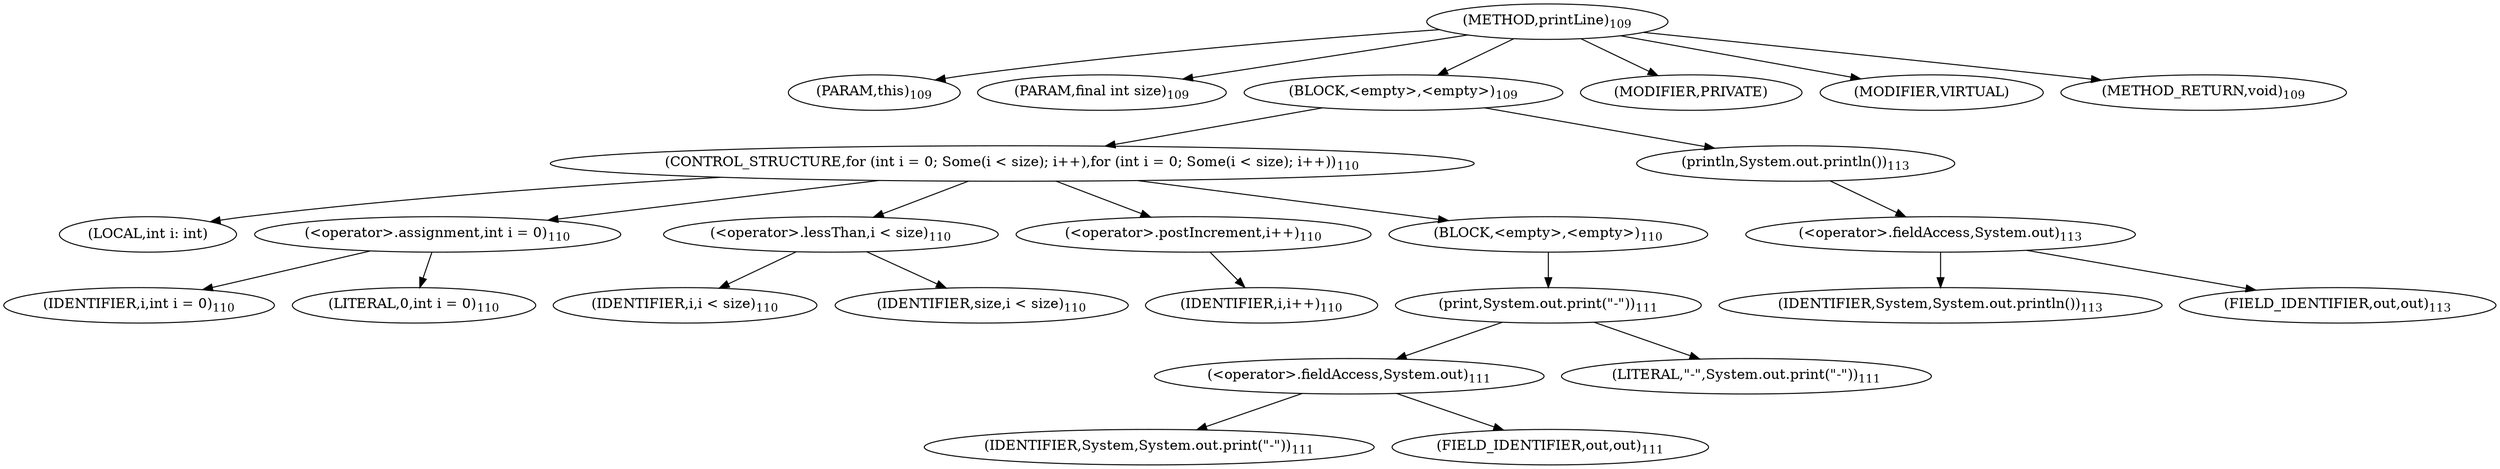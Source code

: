 digraph "printLine" {  
"265" [label = <(METHOD,printLine)<SUB>109</SUB>> ]
"266" [label = <(PARAM,this)<SUB>109</SUB>> ]
"267" [label = <(PARAM,final int size)<SUB>109</SUB>> ]
"268" [label = <(BLOCK,&lt;empty&gt;,&lt;empty&gt;)<SUB>109</SUB>> ]
"269" [label = <(CONTROL_STRUCTURE,for (int i = 0; Some(i &lt; size); i++),for (int i = 0; Some(i &lt; size); i++))<SUB>110</SUB>> ]
"270" [label = <(LOCAL,int i: int)> ]
"271" [label = <(&lt;operator&gt;.assignment,int i = 0)<SUB>110</SUB>> ]
"272" [label = <(IDENTIFIER,i,int i = 0)<SUB>110</SUB>> ]
"273" [label = <(LITERAL,0,int i = 0)<SUB>110</SUB>> ]
"274" [label = <(&lt;operator&gt;.lessThan,i &lt; size)<SUB>110</SUB>> ]
"275" [label = <(IDENTIFIER,i,i &lt; size)<SUB>110</SUB>> ]
"276" [label = <(IDENTIFIER,size,i &lt; size)<SUB>110</SUB>> ]
"277" [label = <(&lt;operator&gt;.postIncrement,i++)<SUB>110</SUB>> ]
"278" [label = <(IDENTIFIER,i,i++)<SUB>110</SUB>> ]
"279" [label = <(BLOCK,&lt;empty&gt;,&lt;empty&gt;)<SUB>110</SUB>> ]
"280" [label = <(print,System.out.print(&quot;-&quot;))<SUB>111</SUB>> ]
"281" [label = <(&lt;operator&gt;.fieldAccess,System.out)<SUB>111</SUB>> ]
"282" [label = <(IDENTIFIER,System,System.out.print(&quot;-&quot;))<SUB>111</SUB>> ]
"283" [label = <(FIELD_IDENTIFIER,out,out)<SUB>111</SUB>> ]
"284" [label = <(LITERAL,&quot;-&quot;,System.out.print(&quot;-&quot;))<SUB>111</SUB>> ]
"285" [label = <(println,System.out.println())<SUB>113</SUB>> ]
"286" [label = <(&lt;operator&gt;.fieldAccess,System.out)<SUB>113</SUB>> ]
"287" [label = <(IDENTIFIER,System,System.out.println())<SUB>113</SUB>> ]
"288" [label = <(FIELD_IDENTIFIER,out,out)<SUB>113</SUB>> ]
"289" [label = <(MODIFIER,PRIVATE)> ]
"290" [label = <(MODIFIER,VIRTUAL)> ]
"291" [label = <(METHOD_RETURN,void)<SUB>109</SUB>> ]
  "265" -> "266" 
  "265" -> "267" 
  "265" -> "268" 
  "265" -> "289" 
  "265" -> "290" 
  "265" -> "291" 
  "268" -> "269" 
  "268" -> "285" 
  "269" -> "270" 
  "269" -> "271" 
  "269" -> "274" 
  "269" -> "277" 
  "269" -> "279" 
  "271" -> "272" 
  "271" -> "273" 
  "274" -> "275" 
  "274" -> "276" 
  "277" -> "278" 
  "279" -> "280" 
  "280" -> "281" 
  "280" -> "284" 
  "281" -> "282" 
  "281" -> "283" 
  "285" -> "286" 
  "286" -> "287" 
  "286" -> "288" 
}
